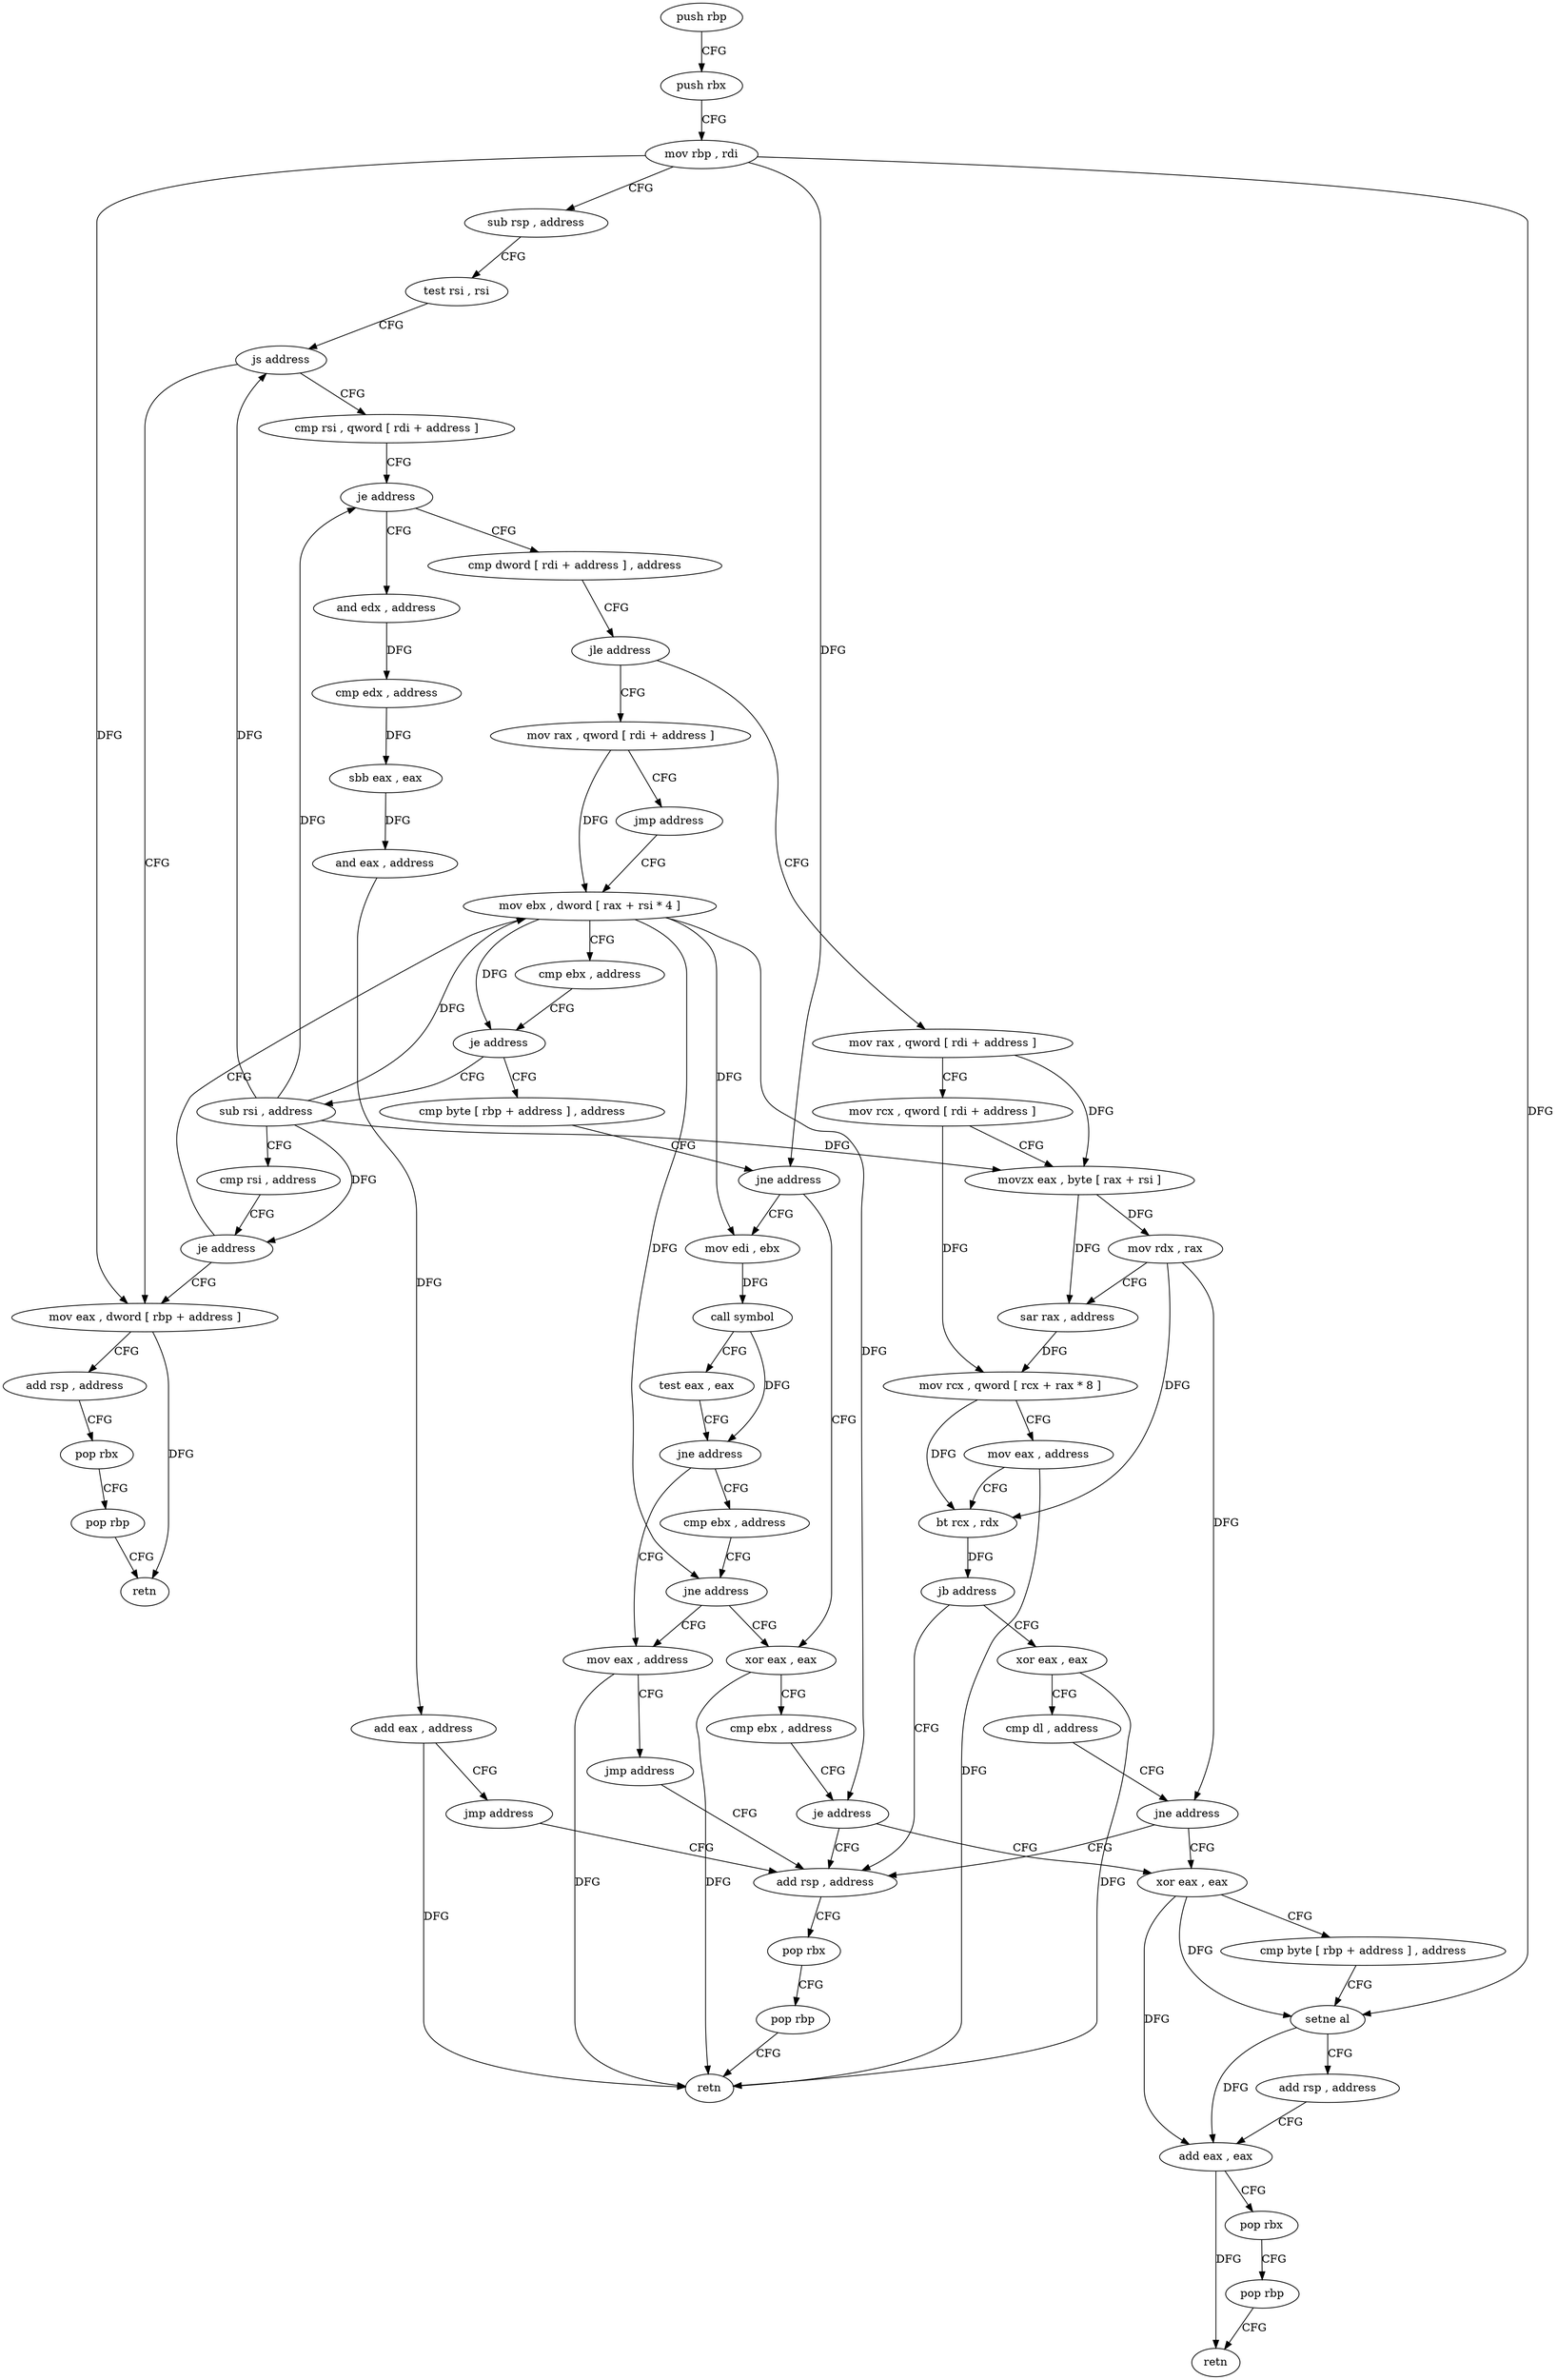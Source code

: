 digraph "func" {
"4339600" [label = "push rbp" ]
"4339601" [label = "push rbx" ]
"4339602" [label = "mov rbp , rdi" ]
"4339605" [label = "sub rsp , address" ]
"4339609" [label = "test rsi , rsi" ]
"4339612" [label = "js address" ]
"4339696" [label = "mov eax , dword [ rbp + address ]" ]
"4339614" [label = "cmp rsi , qword [ rdi + address ]" ]
"4339699" [label = "add rsp , address" ]
"4339703" [label = "pop rbx" ]
"4339704" [label = "pop rbp" ]
"4339705" [label = "retn" ]
"4339618" [label = "je address" ]
"4339777" [label = "and edx , address" ]
"4339624" [label = "cmp dword [ rdi + address ] , address" ]
"4339780" [label = "cmp edx , address" ]
"4339783" [label = "sbb eax , eax" ]
"4339785" [label = "and eax , address" ]
"4339788" [label = "add eax , address" ]
"4339791" [label = "jmp address" ]
"4339682" [label = "add rsp , address" ]
"4339631" [label = "jle address" ]
"4339712" [label = "mov rax , qword [ rdi + address ]" ]
"4339633" [label = "mov rax , qword [ rdi + address ]" ]
"4339686" [label = "pop rbx" ]
"4339687" [label = "pop rbp" ]
"4339688" [label = "retn" ]
"4339716" [label = "mov rcx , qword [ rdi + address ]" ]
"4339723" [label = "movzx eax , byte [ rax + rsi ]" ]
"4339727" [label = "mov rdx , rax" ]
"4339730" [label = "sar rax , address" ]
"4339734" [label = "mov rcx , qword [ rcx + rax * 8 ]" ]
"4339738" [label = "mov eax , address" ]
"4339743" [label = "bt rcx , rdx" ]
"4339747" [label = "jb address" ]
"4339749" [label = "xor eax , eax" ]
"4339637" [label = "jmp address" ]
"4339658" [label = "mov ebx , dword [ rax + rsi * 4 ]" ]
"4339751" [label = "cmp dl , address" ]
"4339754" [label = "jne address" ]
"4339756" [label = "xor eax , eax" ]
"4339661" [label = "cmp ebx , address" ]
"4339664" [label = "je address" ]
"4339648" [label = "sub rsi , address" ]
"4339666" [label = "cmp byte [ rbp + address ] , address" ]
"4339758" [label = "cmp byte [ rbp + address ] , address" ]
"4339765" [label = "setne al" ]
"4339768" [label = "add rsp , address" ]
"4339772" [label = "add eax , eax" ]
"4339774" [label = "pop rbx" ]
"4339775" [label = "pop rbp" ]
"4339776" [label = "retn" ]
"4339652" [label = "cmp rsi , address" ]
"4339656" [label = "je address" ]
"4339673" [label = "jne address" ]
"4339793" [label = "mov edi , ebx" ]
"4339675" [label = "xor eax , eax" ]
"4339795" [label = "call symbol" ]
"4339800" [label = "test eax , eax" ]
"4339802" [label = "jne address" ]
"4339813" [label = "mov eax , address" ]
"4339804" [label = "cmp ebx , address" ]
"4339677" [label = "cmp ebx , address" ]
"4339680" [label = "je address" ]
"4339818" [label = "jmp address" ]
"4339807" [label = "jne address" ]
"4339600" -> "4339601" [ label = "CFG" ]
"4339601" -> "4339602" [ label = "CFG" ]
"4339602" -> "4339605" [ label = "CFG" ]
"4339602" -> "4339696" [ label = "DFG" ]
"4339602" -> "4339765" [ label = "DFG" ]
"4339602" -> "4339673" [ label = "DFG" ]
"4339605" -> "4339609" [ label = "CFG" ]
"4339609" -> "4339612" [ label = "CFG" ]
"4339612" -> "4339696" [ label = "CFG" ]
"4339612" -> "4339614" [ label = "CFG" ]
"4339696" -> "4339699" [ label = "CFG" ]
"4339696" -> "4339705" [ label = "DFG" ]
"4339614" -> "4339618" [ label = "CFG" ]
"4339699" -> "4339703" [ label = "CFG" ]
"4339703" -> "4339704" [ label = "CFG" ]
"4339704" -> "4339705" [ label = "CFG" ]
"4339618" -> "4339777" [ label = "CFG" ]
"4339618" -> "4339624" [ label = "CFG" ]
"4339777" -> "4339780" [ label = "DFG" ]
"4339624" -> "4339631" [ label = "CFG" ]
"4339780" -> "4339783" [ label = "DFG" ]
"4339783" -> "4339785" [ label = "DFG" ]
"4339785" -> "4339788" [ label = "DFG" ]
"4339788" -> "4339791" [ label = "CFG" ]
"4339788" -> "4339688" [ label = "DFG" ]
"4339791" -> "4339682" [ label = "CFG" ]
"4339682" -> "4339686" [ label = "CFG" ]
"4339631" -> "4339712" [ label = "CFG" ]
"4339631" -> "4339633" [ label = "CFG" ]
"4339712" -> "4339716" [ label = "CFG" ]
"4339712" -> "4339723" [ label = "DFG" ]
"4339633" -> "4339637" [ label = "CFG" ]
"4339633" -> "4339658" [ label = "DFG" ]
"4339686" -> "4339687" [ label = "CFG" ]
"4339687" -> "4339688" [ label = "CFG" ]
"4339716" -> "4339723" [ label = "CFG" ]
"4339716" -> "4339734" [ label = "DFG" ]
"4339723" -> "4339727" [ label = "DFG" ]
"4339723" -> "4339730" [ label = "DFG" ]
"4339727" -> "4339730" [ label = "CFG" ]
"4339727" -> "4339743" [ label = "DFG" ]
"4339727" -> "4339754" [ label = "DFG" ]
"4339730" -> "4339734" [ label = "DFG" ]
"4339734" -> "4339738" [ label = "CFG" ]
"4339734" -> "4339743" [ label = "DFG" ]
"4339738" -> "4339743" [ label = "CFG" ]
"4339738" -> "4339688" [ label = "DFG" ]
"4339743" -> "4339747" [ label = "DFG" ]
"4339747" -> "4339682" [ label = "CFG" ]
"4339747" -> "4339749" [ label = "CFG" ]
"4339749" -> "4339751" [ label = "CFG" ]
"4339749" -> "4339688" [ label = "DFG" ]
"4339637" -> "4339658" [ label = "CFG" ]
"4339658" -> "4339661" [ label = "CFG" ]
"4339658" -> "4339664" [ label = "DFG" ]
"4339658" -> "4339793" [ label = "DFG" ]
"4339658" -> "4339680" [ label = "DFG" ]
"4339658" -> "4339807" [ label = "DFG" ]
"4339751" -> "4339754" [ label = "CFG" ]
"4339754" -> "4339682" [ label = "CFG" ]
"4339754" -> "4339756" [ label = "CFG" ]
"4339756" -> "4339758" [ label = "CFG" ]
"4339756" -> "4339765" [ label = "DFG" ]
"4339756" -> "4339772" [ label = "DFG" ]
"4339661" -> "4339664" [ label = "CFG" ]
"4339664" -> "4339648" [ label = "CFG" ]
"4339664" -> "4339666" [ label = "CFG" ]
"4339648" -> "4339652" [ label = "CFG" ]
"4339648" -> "4339612" [ label = "DFG" ]
"4339648" -> "4339723" [ label = "DFG" ]
"4339648" -> "4339658" [ label = "DFG" ]
"4339648" -> "4339618" [ label = "DFG" ]
"4339648" -> "4339656" [ label = "DFG" ]
"4339666" -> "4339673" [ label = "CFG" ]
"4339758" -> "4339765" [ label = "CFG" ]
"4339765" -> "4339768" [ label = "CFG" ]
"4339765" -> "4339772" [ label = "DFG" ]
"4339768" -> "4339772" [ label = "CFG" ]
"4339772" -> "4339774" [ label = "CFG" ]
"4339772" -> "4339776" [ label = "DFG" ]
"4339774" -> "4339775" [ label = "CFG" ]
"4339775" -> "4339776" [ label = "CFG" ]
"4339652" -> "4339656" [ label = "CFG" ]
"4339656" -> "4339696" [ label = "CFG" ]
"4339656" -> "4339658" [ label = "CFG" ]
"4339673" -> "4339793" [ label = "CFG" ]
"4339673" -> "4339675" [ label = "CFG" ]
"4339793" -> "4339795" [ label = "DFG" ]
"4339675" -> "4339677" [ label = "CFG" ]
"4339675" -> "4339688" [ label = "DFG" ]
"4339795" -> "4339800" [ label = "CFG" ]
"4339795" -> "4339802" [ label = "DFG" ]
"4339800" -> "4339802" [ label = "CFG" ]
"4339802" -> "4339813" [ label = "CFG" ]
"4339802" -> "4339804" [ label = "CFG" ]
"4339813" -> "4339818" [ label = "CFG" ]
"4339813" -> "4339688" [ label = "DFG" ]
"4339804" -> "4339807" [ label = "CFG" ]
"4339677" -> "4339680" [ label = "CFG" ]
"4339680" -> "4339756" [ label = "CFG" ]
"4339680" -> "4339682" [ label = "CFG" ]
"4339818" -> "4339682" [ label = "CFG" ]
"4339807" -> "4339675" [ label = "CFG" ]
"4339807" -> "4339813" [ label = "CFG" ]
}
